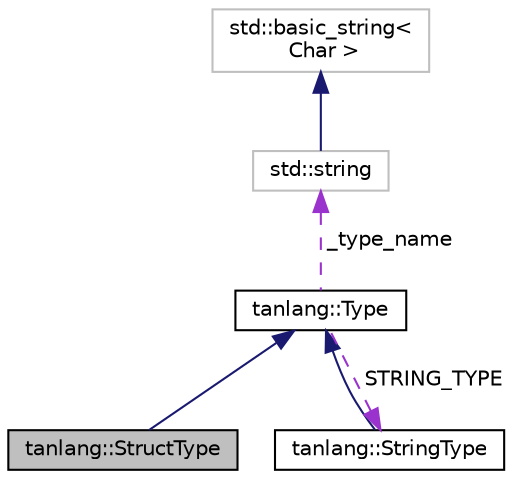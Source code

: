 digraph "tanlang::StructType"
{
 // LATEX_PDF_SIZE
  edge [fontname="Helvetica",fontsize="10",labelfontname="Helvetica",labelfontsize="10"];
  node [fontname="Helvetica",fontsize="10",shape=record];
  Node1 [label="tanlang::StructType",height=0.2,width=0.4,color="black", fillcolor="grey75", style="filled", fontcolor="black",tooltip=" "];
  Node2 -> Node1 [dir="back",color="midnightblue",fontsize="10",style="solid",fontname="Helvetica"];
  Node2 [label="tanlang::Type",height=0.2,width=0.4,color="black", fillcolor="white", style="filled",URL="$classtanlang_1_1Type.html",tooltip="Type is immutable once created. The exception is StructType. Its information is updated in multiple s..."];
  Node3 -> Node2 [dir="back",color="darkorchid3",fontsize="10",style="dashed",label=" _type_name" ,fontname="Helvetica"];
  Node3 [label="std::string",height=0.2,width=0.4,color="grey75", fillcolor="white", style="filled",tooltip=" "];
  Node4 -> Node3 [dir="back",color="midnightblue",fontsize="10",style="solid",fontname="Helvetica"];
  Node4 [label="std::basic_string\<\l Char \>",height=0.2,width=0.4,color="grey75", fillcolor="white", style="filled",tooltip=" "];
  Node5 -> Node2 [dir="back",color="darkorchid3",fontsize="10",style="dashed",label=" STRING_TYPE" ,fontname="Helvetica"];
  Node5 [label="tanlang::StringType",height=0.2,width=0.4,color="black", fillcolor="white", style="filled",URL="$classtanlang_1_1StringType.html",tooltip=" "];
  Node2 -> Node5 [dir="back",color="midnightblue",fontsize="10",style="solid",fontname="Helvetica"];
}
